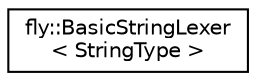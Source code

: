 digraph "Graphical Class Hierarchy"
{
 // LATEX_PDF_SIZE
  edge [fontname="Helvetica",fontsize="10",labelfontname="Helvetica",labelfontsize="10"];
  node [fontname="Helvetica",fontsize="10",shape=record];
  rankdir="LR";
  Node0 [label="fly::BasicStringLexer\l\< StringType \>",height=0.2,width=0.4,color="black", fillcolor="white", style="filled",URL="$classfly_1_1_basic_string_lexer.html",tooltip=" "];
}

